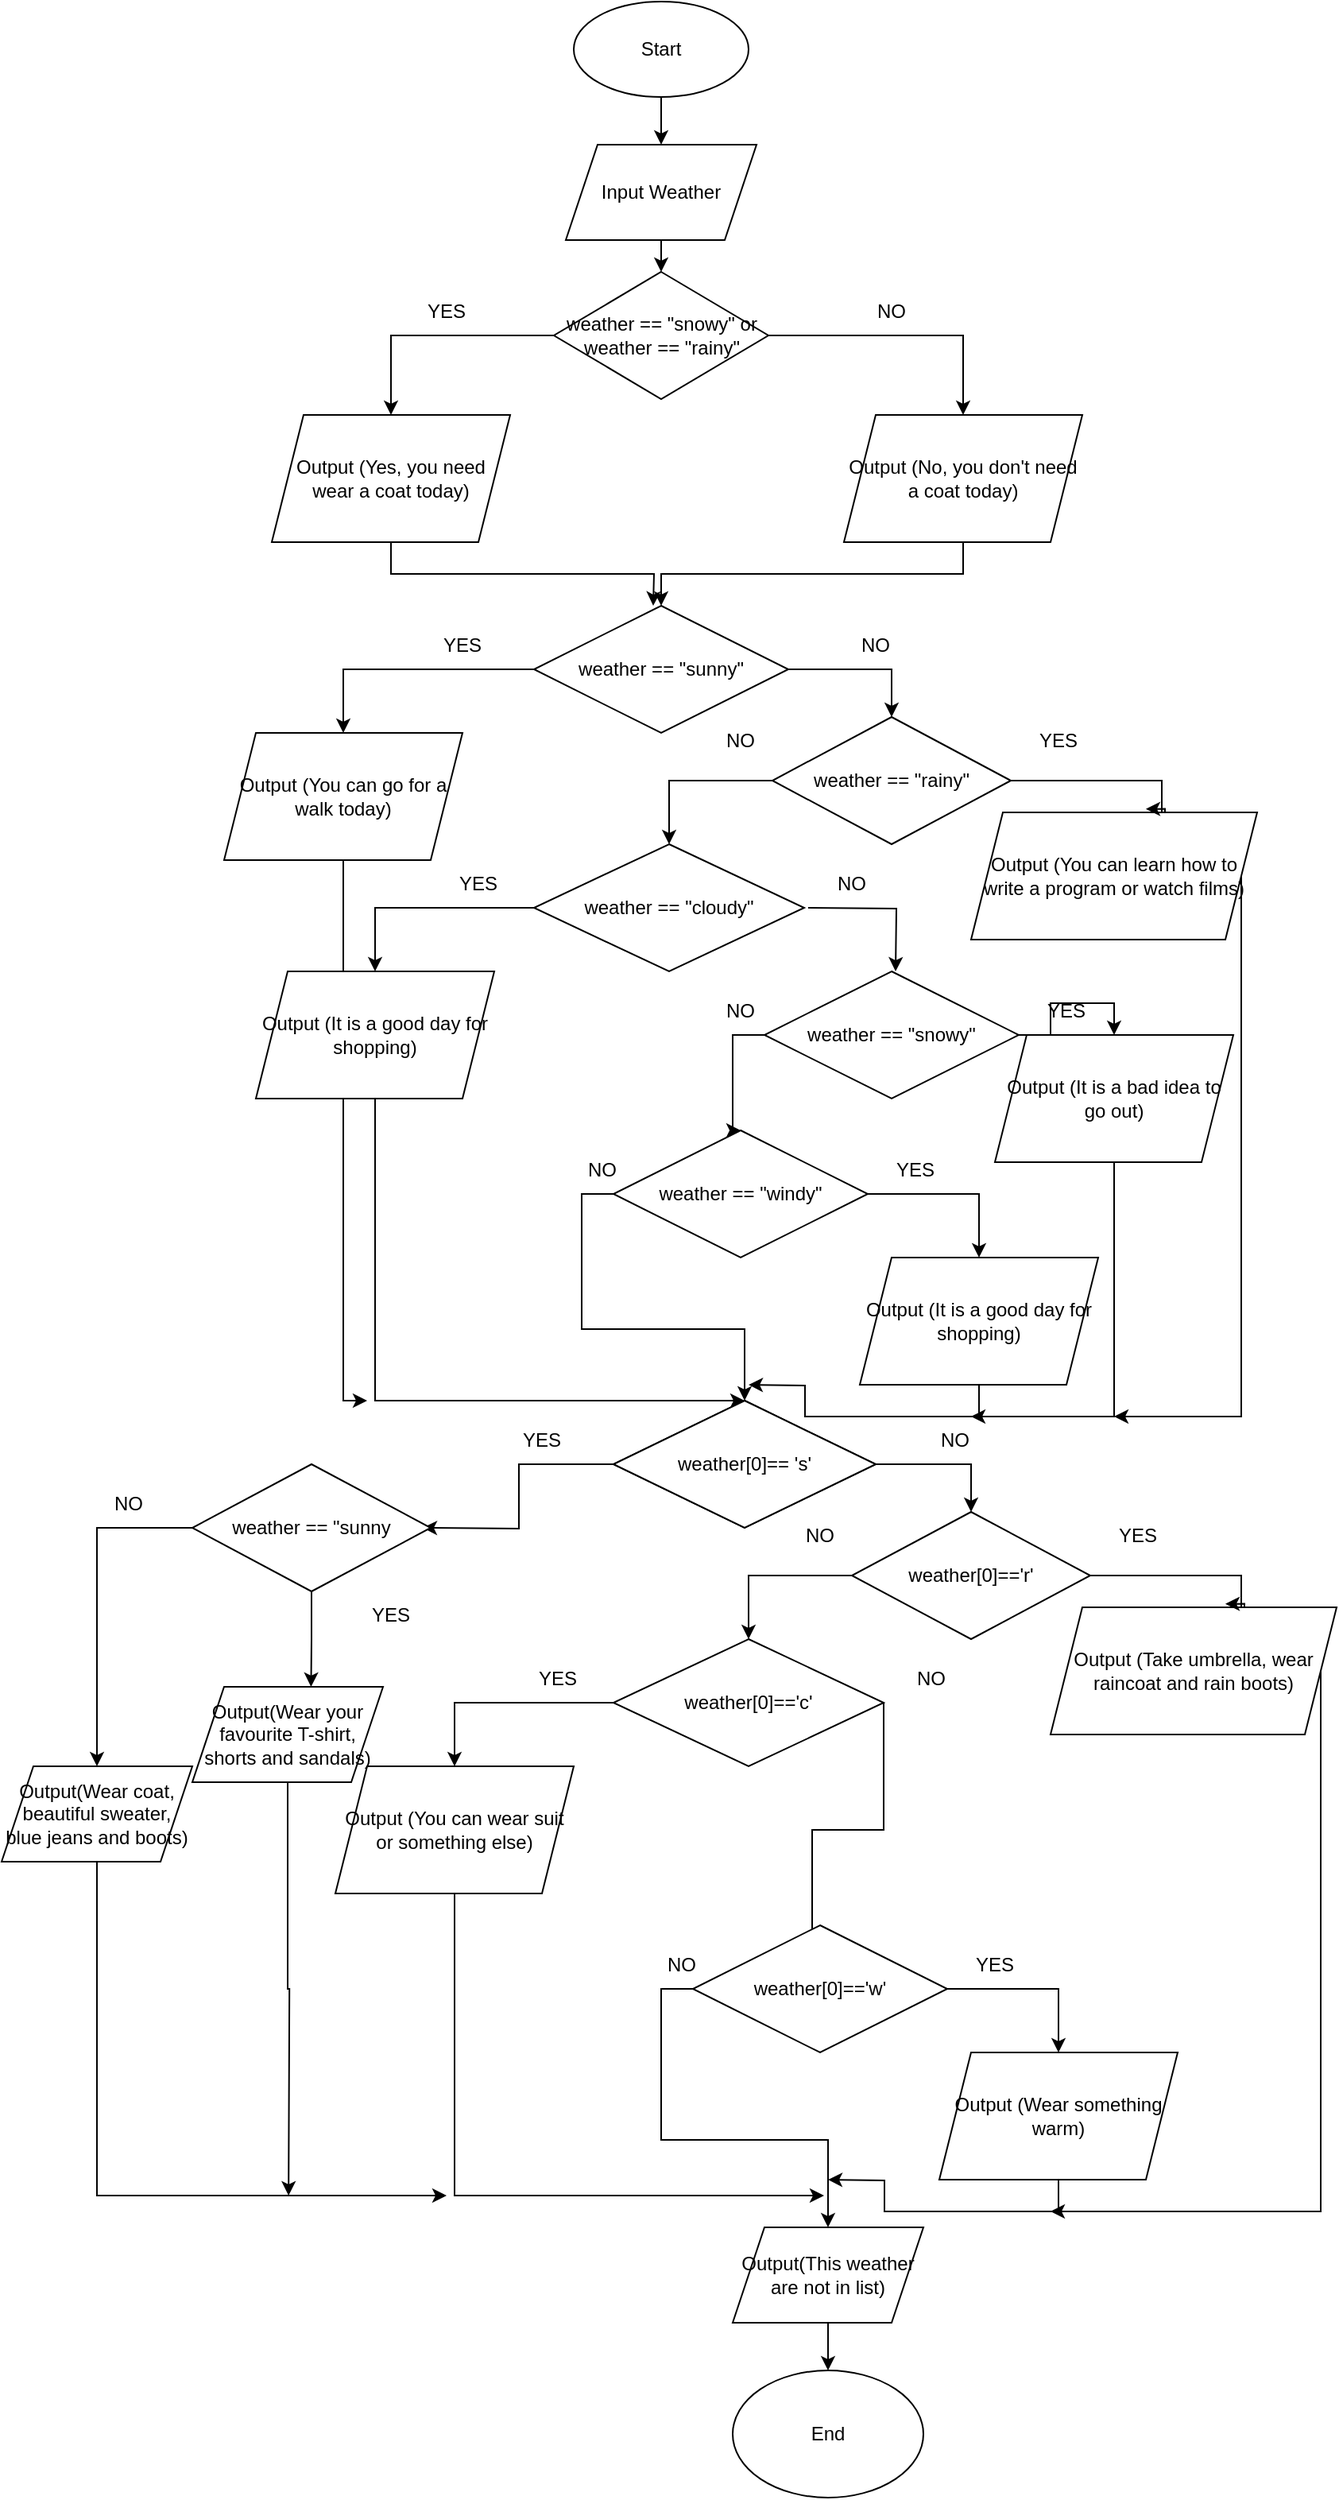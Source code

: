 <mxfile version="22.1.0" type="device">
  <diagram id="C5RBs43oDa-KdzZeNtuy" name="Page-1">
    <mxGraphModel dx="2685" dy="1063" grid="1" gridSize="10" guides="1" tooltips="1" connect="1" arrows="1" fold="1" page="1" pageScale="1" pageWidth="827" pageHeight="1169" math="0" shadow="0">
      <root>
        <mxCell id="WIyWlLk6GJQsqaUBKTNV-0" />
        <mxCell id="WIyWlLk6GJQsqaUBKTNV-1" parent="WIyWlLk6GJQsqaUBKTNV-0" />
        <mxCell id="jYzVw2IKuwG-C76uN9EL-2" value="" style="edgeStyle=orthogonalEdgeStyle;rounded=0;orthogonalLoop=1;jettySize=auto;html=1;exitX=0.5;exitY=1;exitDx=0;exitDy=0;entryX=0.5;entryY=0;entryDx=0;entryDy=0;" parent="WIyWlLk6GJQsqaUBKTNV-1" source="jYzVw2IKuwG-C76uN9EL-0" target="jYzVw2IKuwG-C76uN9EL-1" edge="1">
          <mxGeometry relative="1" as="geometry" />
        </mxCell>
        <mxCell id="jYzVw2IKuwG-C76uN9EL-0" value="Start" style="ellipse;whiteSpace=wrap;html=1;" parent="WIyWlLk6GJQsqaUBKTNV-1" vertex="1">
          <mxGeometry x="320" y="180" width="110" height="60" as="geometry" />
        </mxCell>
        <mxCell id="jYzVw2IKuwG-C76uN9EL-4" style="edgeStyle=orthogonalEdgeStyle;rounded=0;orthogonalLoop=1;jettySize=auto;html=1;exitX=0.5;exitY=1;exitDx=0;exitDy=0;entryX=0.5;entryY=0;entryDx=0;entryDy=0;" parent="WIyWlLk6GJQsqaUBKTNV-1" source="jYzVw2IKuwG-C76uN9EL-1" target="jYzVw2IKuwG-C76uN9EL-3" edge="1">
          <mxGeometry relative="1" as="geometry" />
        </mxCell>
        <mxCell id="jYzVw2IKuwG-C76uN9EL-1" value="Input Weather" style="shape=parallelogram;perimeter=parallelogramPerimeter;whiteSpace=wrap;html=1;fixedSize=1;" parent="WIyWlLk6GJQsqaUBKTNV-1" vertex="1">
          <mxGeometry x="315" y="270" width="120" height="60" as="geometry" />
        </mxCell>
        <mxCell id="jYzVw2IKuwG-C76uN9EL-6" style="edgeStyle=orthogonalEdgeStyle;rounded=0;orthogonalLoop=1;jettySize=auto;html=1;exitX=0;exitY=0.5;exitDx=0;exitDy=0;entryX=0.5;entryY=0;entryDx=0;entryDy=0;" parent="WIyWlLk6GJQsqaUBKTNV-1" source="jYzVw2IKuwG-C76uN9EL-3" target="jYzVw2IKuwG-C76uN9EL-5" edge="1">
          <mxGeometry relative="1" as="geometry" />
        </mxCell>
        <mxCell id="jYzVw2IKuwG-C76uN9EL-3" value="weather == &quot;snowy&quot; or weather == &quot;rainy&quot;" style="rhombus;whiteSpace=wrap;html=1;" parent="WIyWlLk6GJQsqaUBKTNV-1" vertex="1">
          <mxGeometry x="307.5" y="350" width="135" height="80" as="geometry" />
        </mxCell>
        <mxCell id="jYzVw2IKuwG-C76uN9EL-12" style="edgeStyle=orthogonalEdgeStyle;rounded=0;orthogonalLoop=1;jettySize=auto;html=1;exitX=0.5;exitY=1;exitDx=0;exitDy=0;" parent="WIyWlLk6GJQsqaUBKTNV-1" source="jYzVw2IKuwG-C76uN9EL-5" edge="1">
          <mxGeometry relative="1" as="geometry">
            <mxPoint x="370" y="560" as="targetPoint" />
          </mxGeometry>
        </mxCell>
        <mxCell id="jYzVw2IKuwG-C76uN9EL-5" value="Output (Yes, you need wear a coat today)" style="shape=parallelogram;perimeter=parallelogramPerimeter;whiteSpace=wrap;html=1;fixedSize=1;" parent="WIyWlLk6GJQsqaUBKTNV-1" vertex="1">
          <mxGeometry x="130" y="440" width="150" height="80" as="geometry" />
        </mxCell>
        <mxCell id="jYzVw2IKuwG-C76uN9EL-11" style="edgeStyle=orthogonalEdgeStyle;rounded=0;orthogonalLoop=1;jettySize=auto;html=1;exitX=0.5;exitY=1;exitDx=0;exitDy=0;" parent="WIyWlLk6GJQsqaUBKTNV-1" source="jYzVw2IKuwG-C76uN9EL-8" target="jYzVw2IKuwG-C76uN9EL-10" edge="1">
          <mxGeometry relative="1" as="geometry" />
        </mxCell>
        <mxCell id="jYzVw2IKuwG-C76uN9EL-8" value="Output (No, you don&#39;t need a coat today)" style="shape=parallelogram;perimeter=parallelogramPerimeter;whiteSpace=wrap;html=1;fixedSize=1;" parent="WIyWlLk6GJQsqaUBKTNV-1" vertex="1">
          <mxGeometry x="490" y="440" width="150" height="80" as="geometry" />
        </mxCell>
        <mxCell id="jYzVw2IKuwG-C76uN9EL-9" style="edgeStyle=orthogonalEdgeStyle;rounded=0;orthogonalLoop=1;jettySize=auto;html=1;exitX=1;exitY=0.5;exitDx=0;exitDy=0;entryX=0.5;entryY=0;entryDx=0;entryDy=0;" parent="WIyWlLk6GJQsqaUBKTNV-1" source="jYzVw2IKuwG-C76uN9EL-3" target="jYzVw2IKuwG-C76uN9EL-8" edge="1">
          <mxGeometry relative="1" as="geometry" />
        </mxCell>
        <mxCell id="jYzVw2IKuwG-C76uN9EL-18" style="edgeStyle=orthogonalEdgeStyle;rounded=0;orthogonalLoop=1;jettySize=auto;html=1;exitX=0;exitY=0.5;exitDx=0;exitDy=0;entryX=0.5;entryY=0;entryDx=0;entryDy=0;" parent="WIyWlLk6GJQsqaUBKTNV-1" source="jYzVw2IKuwG-C76uN9EL-10" target="jYzVw2IKuwG-C76uN9EL-17" edge="1">
          <mxGeometry relative="1" as="geometry" />
        </mxCell>
        <mxCell id="jYzVw2IKuwG-C76uN9EL-20" style="edgeStyle=orthogonalEdgeStyle;rounded=0;orthogonalLoop=1;jettySize=auto;html=1;exitX=1;exitY=0.5;exitDx=0;exitDy=0;entryX=0.5;entryY=0;entryDx=0;entryDy=0;" parent="WIyWlLk6GJQsqaUBKTNV-1" source="jYzVw2IKuwG-C76uN9EL-10" target="jYzVw2IKuwG-C76uN9EL-19" edge="1">
          <mxGeometry relative="1" as="geometry" />
        </mxCell>
        <mxCell id="jYzVw2IKuwG-C76uN9EL-10" value="weather == &quot;sunny&quot;" style="rhombus;whiteSpace=wrap;html=1;" parent="WIyWlLk6GJQsqaUBKTNV-1" vertex="1">
          <mxGeometry x="295" y="560" width="160" height="80" as="geometry" />
        </mxCell>
        <mxCell id="jYzVw2IKuwG-C76uN9EL-13" value="YES" style="text;html=1;strokeColor=none;fillColor=none;align=center;verticalAlign=middle;whiteSpace=wrap;rounded=0;" parent="WIyWlLk6GJQsqaUBKTNV-1" vertex="1">
          <mxGeometry x="210" y="360" width="60" height="30" as="geometry" />
        </mxCell>
        <mxCell id="jYzVw2IKuwG-C76uN9EL-14" value="NO" style="text;html=1;strokeColor=none;fillColor=none;align=center;verticalAlign=middle;whiteSpace=wrap;rounded=0;" parent="WIyWlLk6GJQsqaUBKTNV-1" vertex="1">
          <mxGeometry x="480" y="570" width="60" height="30" as="geometry" />
        </mxCell>
        <mxCell id="jYzVw2IKuwG-C76uN9EL-15" value="YES" style="text;html=1;strokeColor=none;fillColor=none;align=center;verticalAlign=middle;whiteSpace=wrap;rounded=0;" parent="WIyWlLk6GJQsqaUBKTNV-1" vertex="1">
          <mxGeometry x="220" y="570" width="60" height="30" as="geometry" />
        </mxCell>
        <mxCell id="jYzVw2IKuwG-C76uN9EL-16" value="NO" style="text;html=1;strokeColor=none;fillColor=none;align=center;verticalAlign=middle;whiteSpace=wrap;rounded=0;" parent="WIyWlLk6GJQsqaUBKTNV-1" vertex="1">
          <mxGeometry x="490" y="360" width="60" height="30" as="geometry" />
        </mxCell>
        <mxCell id="jYzVw2IKuwG-C76uN9EL-53" style="edgeStyle=orthogonalEdgeStyle;rounded=0;orthogonalLoop=1;jettySize=auto;html=1;exitX=0.5;exitY=1;exitDx=0;exitDy=0;" parent="WIyWlLk6GJQsqaUBKTNV-1" source="jYzVw2IKuwG-C76uN9EL-17" edge="1">
          <mxGeometry relative="1" as="geometry">
            <mxPoint x="190" y="1060" as="targetPoint" />
            <Array as="points">
              <mxPoint x="175" y="1060" />
            </Array>
          </mxGeometry>
        </mxCell>
        <mxCell id="jYzVw2IKuwG-C76uN9EL-17" value="Output (You can go for a walk today)" style="shape=parallelogram;perimeter=parallelogramPerimeter;whiteSpace=wrap;html=1;fixedSize=1;" parent="WIyWlLk6GJQsqaUBKTNV-1" vertex="1">
          <mxGeometry x="100" y="640" width="150" height="80" as="geometry" />
        </mxCell>
        <mxCell id="jYzVw2IKuwG-C76uN9EL-28" style="edgeStyle=orthogonalEdgeStyle;rounded=0;orthogonalLoop=1;jettySize=auto;html=1;exitX=0;exitY=0.5;exitDx=0;exitDy=0;entryX=0.5;entryY=0;entryDx=0;entryDy=0;" parent="WIyWlLk6GJQsqaUBKTNV-1" source="jYzVw2IKuwG-C76uN9EL-19" target="jYzVw2IKuwG-C76uN9EL-27" edge="1">
          <mxGeometry relative="1" as="geometry" />
        </mxCell>
        <mxCell id="jYzVw2IKuwG-C76uN9EL-19" value="weather == &quot;rainy&quot;" style="rhombus;whiteSpace=wrap;html=1;" parent="WIyWlLk6GJQsqaUBKTNV-1" vertex="1">
          <mxGeometry x="445" y="630" width="150" height="80" as="geometry" />
        </mxCell>
        <mxCell id="jYzVw2IKuwG-C76uN9EL-21" value="YES" style="text;html=1;strokeColor=none;fillColor=none;align=center;verticalAlign=middle;whiteSpace=wrap;rounded=0;" parent="WIyWlLk6GJQsqaUBKTNV-1" vertex="1">
          <mxGeometry x="595" y="630" width="60" height="30" as="geometry" />
        </mxCell>
        <mxCell id="jYzVw2IKuwG-C76uN9EL-22" value="NO" style="text;html=1;strokeColor=none;fillColor=none;align=center;verticalAlign=middle;whiteSpace=wrap;rounded=0;" parent="WIyWlLk6GJQsqaUBKTNV-1" vertex="1">
          <mxGeometry x="395" y="630" width="60" height="30" as="geometry" />
        </mxCell>
        <mxCell id="jYzVw2IKuwG-C76uN9EL-51" style="edgeStyle=orthogonalEdgeStyle;rounded=0;orthogonalLoop=1;jettySize=auto;html=1;exitX=1;exitY=0.5;exitDx=0;exitDy=0;" parent="WIyWlLk6GJQsqaUBKTNV-1" source="jYzVw2IKuwG-C76uN9EL-23" edge="1">
          <mxGeometry relative="1" as="geometry">
            <mxPoint x="660" y="1070" as="targetPoint" />
            <Array as="points">
              <mxPoint x="740" y="1070" />
            </Array>
          </mxGeometry>
        </mxCell>
        <mxCell id="jYzVw2IKuwG-C76uN9EL-23" value="Output (You can learn how to write a program or watch films)" style="shape=parallelogram;perimeter=parallelogramPerimeter;whiteSpace=wrap;html=1;fixedSize=1;" parent="WIyWlLk6GJQsqaUBKTNV-1" vertex="1">
          <mxGeometry x="570" y="690" width="180" height="80" as="geometry" />
        </mxCell>
        <mxCell id="jYzVw2IKuwG-C76uN9EL-25" style="edgeStyle=orthogonalEdgeStyle;rounded=0;orthogonalLoop=1;jettySize=auto;html=1;exitX=1;exitY=0.5;exitDx=0;exitDy=0;entryX=0.611;entryY=-0.027;entryDx=0;entryDy=0;entryPerimeter=0;" parent="WIyWlLk6GJQsqaUBKTNV-1" source="jYzVw2IKuwG-C76uN9EL-19" target="jYzVw2IKuwG-C76uN9EL-23" edge="1">
          <mxGeometry relative="1" as="geometry">
            <Array as="points">
              <mxPoint x="690" y="670" />
              <mxPoint x="690" y="690" />
              <mxPoint x="692" y="690" />
            </Array>
          </mxGeometry>
        </mxCell>
        <mxCell id="jYzVw2IKuwG-C76uN9EL-32" style="edgeStyle=orthogonalEdgeStyle;rounded=0;orthogonalLoop=1;jettySize=auto;html=1;exitX=0;exitY=0.5;exitDx=0;exitDy=0;entryX=0.5;entryY=0;entryDx=0;entryDy=0;" parent="WIyWlLk6GJQsqaUBKTNV-1" source="jYzVw2IKuwG-C76uN9EL-27" target="jYzVw2IKuwG-C76uN9EL-31" edge="1">
          <mxGeometry relative="1" as="geometry" />
        </mxCell>
        <mxCell id="jYzVw2IKuwG-C76uN9EL-27" value="weather == &quot;cloudy&quot;" style="rhombus;whiteSpace=wrap;html=1;" parent="WIyWlLk6GJQsqaUBKTNV-1" vertex="1">
          <mxGeometry x="295" y="710" width="170" height="80" as="geometry" />
        </mxCell>
        <mxCell id="jYzVw2IKuwG-C76uN9EL-34" style="edgeStyle=orthogonalEdgeStyle;rounded=0;orthogonalLoop=1;jettySize=auto;html=1;exitX=0;exitY=1;exitDx=0;exitDy=0;entryX=0.5;entryY=0;entryDx=0;entryDy=0;" parent="WIyWlLk6GJQsqaUBKTNV-1" edge="1">
          <mxGeometry relative="1" as="geometry">
            <mxPoint x="467.5" y="750" as="sourcePoint" />
            <mxPoint x="522.5" y="790" as="targetPoint" />
          </mxGeometry>
        </mxCell>
        <mxCell id="jYzVw2IKuwG-C76uN9EL-29" value="NO" style="text;html=1;strokeColor=none;fillColor=none;align=center;verticalAlign=middle;whiteSpace=wrap;rounded=0;" parent="WIyWlLk6GJQsqaUBKTNV-1" vertex="1">
          <mxGeometry x="465" y="720" width="60" height="30" as="geometry" />
        </mxCell>
        <mxCell id="jYzVw2IKuwG-C76uN9EL-30" value="YES" style="text;html=1;strokeColor=none;fillColor=none;align=center;verticalAlign=middle;whiteSpace=wrap;rounded=0;" parent="WIyWlLk6GJQsqaUBKTNV-1" vertex="1">
          <mxGeometry x="230" y="720" width="60" height="30" as="geometry" />
        </mxCell>
        <mxCell id="jYzVw2IKuwG-C76uN9EL-52" style="edgeStyle=orthogonalEdgeStyle;rounded=0;orthogonalLoop=1;jettySize=auto;html=1;exitX=0.5;exitY=1;exitDx=0;exitDy=0;entryX=0.5;entryY=0;entryDx=0;entryDy=0;" parent="WIyWlLk6GJQsqaUBKTNV-1" source="jYzVw2IKuwG-C76uN9EL-31" target="jYzVw2IKuwG-C76uN9EL-47" edge="1">
          <mxGeometry relative="1" as="geometry">
            <Array as="points">
              <mxPoint x="195" y="1060" />
            </Array>
          </mxGeometry>
        </mxCell>
        <mxCell id="jYzVw2IKuwG-C76uN9EL-31" value="Output (It is a good day for shopping&lt;span style=&quot;background-color: initial;&quot;&gt;)&lt;/span&gt;" style="shape=parallelogram;perimeter=parallelogramPerimeter;whiteSpace=wrap;html=1;fixedSize=1;" parent="WIyWlLk6GJQsqaUBKTNV-1" vertex="1">
          <mxGeometry x="120" y="790" width="150" height="80" as="geometry" />
        </mxCell>
        <mxCell id="jYzVw2IKuwG-C76uN9EL-36" style="edgeStyle=orthogonalEdgeStyle;rounded=0;orthogonalLoop=1;jettySize=auto;html=1;exitX=1;exitY=0.5;exitDx=0;exitDy=0;entryX=0.5;entryY=0;entryDx=0;entryDy=0;" parent="WIyWlLk6GJQsqaUBKTNV-1" source="jYzVw2IKuwG-C76uN9EL-33" target="jYzVw2IKuwG-C76uN9EL-35" edge="1">
          <mxGeometry relative="1" as="geometry" />
        </mxCell>
        <mxCell id="jYzVw2IKuwG-C76uN9EL-41" style="edgeStyle=orthogonalEdgeStyle;rounded=0;orthogonalLoop=1;jettySize=auto;html=1;exitX=0;exitY=0.5;exitDx=0;exitDy=0;entryX=0.5;entryY=0;entryDx=0;entryDy=0;" parent="WIyWlLk6GJQsqaUBKTNV-1" source="jYzVw2IKuwG-C76uN9EL-33" target="jYzVw2IKuwG-C76uN9EL-40" edge="1">
          <mxGeometry relative="1" as="geometry" />
        </mxCell>
        <mxCell id="jYzVw2IKuwG-C76uN9EL-33" value="weather == &quot;snowy&quot;" style="rhombus;whiteSpace=wrap;html=1;" parent="WIyWlLk6GJQsqaUBKTNV-1" vertex="1">
          <mxGeometry x="440" y="790" width="160" height="80" as="geometry" />
        </mxCell>
        <mxCell id="jYzVw2IKuwG-C76uN9EL-50" style="edgeStyle=orthogonalEdgeStyle;rounded=0;orthogonalLoop=1;jettySize=auto;html=1;exitX=0.5;exitY=1;exitDx=0;exitDy=0;" parent="WIyWlLk6GJQsqaUBKTNV-1" source="jYzVw2IKuwG-C76uN9EL-35" edge="1">
          <mxGeometry relative="1" as="geometry">
            <mxPoint x="570" y="1070" as="targetPoint" />
            <Array as="points">
              <mxPoint x="660" y="1070" />
            </Array>
          </mxGeometry>
        </mxCell>
        <mxCell id="jYzVw2IKuwG-C76uN9EL-35" value="Output (It is a bad idea to go out&lt;span style=&quot;background-color: initial;&quot;&gt;)&lt;/span&gt;" style="shape=parallelogram;perimeter=parallelogramPerimeter;whiteSpace=wrap;html=1;fixedSize=1;" parent="WIyWlLk6GJQsqaUBKTNV-1" vertex="1">
          <mxGeometry x="585" y="830" width="150" height="80" as="geometry" />
        </mxCell>
        <mxCell id="jYzVw2IKuwG-C76uN9EL-38" value="YES" style="text;html=1;strokeColor=none;fillColor=none;align=center;verticalAlign=middle;whiteSpace=wrap;rounded=0;" parent="WIyWlLk6GJQsqaUBKTNV-1" vertex="1">
          <mxGeometry x="600" y="800" width="60" height="30" as="geometry" />
        </mxCell>
        <mxCell id="jYzVw2IKuwG-C76uN9EL-39" value="NO" style="text;html=1;strokeColor=none;fillColor=none;align=center;verticalAlign=middle;whiteSpace=wrap;rounded=0;" parent="WIyWlLk6GJQsqaUBKTNV-1" vertex="1">
          <mxGeometry x="395" y="800" width="60" height="30" as="geometry" />
        </mxCell>
        <mxCell id="jYzVw2IKuwG-C76uN9EL-45" style="edgeStyle=orthogonalEdgeStyle;rounded=0;orthogonalLoop=1;jettySize=auto;html=1;exitX=1;exitY=0.5;exitDx=0;exitDy=0;" parent="WIyWlLk6GJQsqaUBKTNV-1" source="jYzVw2IKuwG-C76uN9EL-40" target="jYzVw2IKuwG-C76uN9EL-42" edge="1">
          <mxGeometry relative="1" as="geometry" />
        </mxCell>
        <mxCell id="jYzVw2IKuwG-C76uN9EL-48" style="edgeStyle=orthogonalEdgeStyle;rounded=0;orthogonalLoop=1;jettySize=auto;html=1;exitX=0;exitY=0.5;exitDx=0;exitDy=0;" parent="WIyWlLk6GJQsqaUBKTNV-1" source="jYzVw2IKuwG-C76uN9EL-40" target="jYzVw2IKuwG-C76uN9EL-47" edge="1">
          <mxGeometry relative="1" as="geometry" />
        </mxCell>
        <mxCell id="jYzVw2IKuwG-C76uN9EL-40" value="weather == &quot;windy&quot;" style="rhombus;whiteSpace=wrap;html=1;" parent="WIyWlLk6GJQsqaUBKTNV-1" vertex="1">
          <mxGeometry x="345" y="890" width="160" height="80" as="geometry" />
        </mxCell>
        <mxCell id="jYzVw2IKuwG-C76uN9EL-49" style="edgeStyle=orthogonalEdgeStyle;rounded=0;orthogonalLoop=1;jettySize=auto;html=1;exitX=0.5;exitY=1;exitDx=0;exitDy=0;" parent="WIyWlLk6GJQsqaUBKTNV-1" source="jYzVw2IKuwG-C76uN9EL-42" edge="1">
          <mxGeometry relative="1" as="geometry">
            <mxPoint x="430" y="1050" as="targetPoint" />
          </mxGeometry>
        </mxCell>
        <mxCell id="jYzVw2IKuwG-C76uN9EL-42" value="Output (It is a good day for shopping&lt;span style=&quot;background-color: initial;&quot;&gt;)&lt;/span&gt;" style="shape=parallelogram;perimeter=parallelogramPerimeter;whiteSpace=wrap;html=1;fixedSize=1;" parent="WIyWlLk6GJQsqaUBKTNV-1" vertex="1">
          <mxGeometry x="500" y="970" width="150" height="80" as="geometry" />
        </mxCell>
        <mxCell id="jYzVw2IKuwG-C76uN9EL-43" value="YES" style="text;html=1;strokeColor=none;fillColor=none;align=center;verticalAlign=middle;whiteSpace=wrap;rounded=0;" parent="WIyWlLk6GJQsqaUBKTNV-1" vertex="1">
          <mxGeometry x="505" y="900" width="60" height="30" as="geometry" />
        </mxCell>
        <mxCell id="jYzVw2IKuwG-C76uN9EL-46" value="NO" style="text;html=1;strokeColor=none;fillColor=none;align=center;verticalAlign=middle;whiteSpace=wrap;rounded=0;" parent="WIyWlLk6GJQsqaUBKTNV-1" vertex="1">
          <mxGeometry x="307.5" y="900" width="60" height="30" as="geometry" />
        </mxCell>
        <mxCell id="jYzVw2IKuwG-C76uN9EL-47" value="" style="rhombus;whiteSpace=wrap;html=1;" parent="WIyWlLk6GJQsqaUBKTNV-1" vertex="1">
          <mxGeometry x="345" y="1060" width="165" height="80" as="geometry" />
        </mxCell>
        <mxCell id="jYzVw2IKuwG-C76uN9EL-54" style="edgeStyle=orthogonalEdgeStyle;rounded=0;orthogonalLoop=1;jettySize=auto;html=1;exitX=0;exitY=0.5;exitDx=0;exitDy=0;entryX=0.5;entryY=0;entryDx=0;entryDy=0;" parent="WIyWlLk6GJQsqaUBKTNV-1" source="jYzVw2IKuwG-C76uN9EL-56" edge="1">
          <mxGeometry relative="1" as="geometry">
            <mxPoint x="225" y="1140" as="targetPoint" />
          </mxGeometry>
        </mxCell>
        <mxCell id="jYzVw2IKuwG-C76uN9EL-55" style="edgeStyle=orthogonalEdgeStyle;rounded=0;orthogonalLoop=1;jettySize=auto;html=1;exitX=1;exitY=0.5;exitDx=0;exitDy=0;entryX=0.5;entryY=0;entryDx=0;entryDy=0;" parent="WIyWlLk6GJQsqaUBKTNV-1" source="jYzVw2IKuwG-C76uN9EL-56" target="jYzVw2IKuwG-C76uN9EL-62" edge="1">
          <mxGeometry relative="1" as="geometry" />
        </mxCell>
        <mxCell id="jYzVw2IKuwG-C76uN9EL-56" value="weather[0]== &#39;s&#39;" style="rhombus;whiteSpace=wrap;html=1;" parent="WIyWlLk6GJQsqaUBKTNV-1" vertex="1">
          <mxGeometry x="345" y="1060" width="165" height="80" as="geometry" />
        </mxCell>
        <mxCell id="jYzVw2IKuwG-C76uN9EL-57" value="NO" style="text;html=1;strokeColor=none;fillColor=none;align=center;verticalAlign=middle;whiteSpace=wrap;rounded=0;" parent="WIyWlLk6GJQsqaUBKTNV-1" vertex="1">
          <mxGeometry x="530" y="1070" width="60" height="30" as="geometry" />
        </mxCell>
        <mxCell id="jYzVw2IKuwG-C76uN9EL-58" value="YES" style="text;html=1;strokeColor=none;fillColor=none;align=center;verticalAlign=middle;whiteSpace=wrap;rounded=0;" parent="WIyWlLk6GJQsqaUBKTNV-1" vertex="1">
          <mxGeometry x="270" y="1070" width="60" height="30" as="geometry" />
        </mxCell>
        <mxCell id="jYzVw2IKuwG-C76uN9EL-61" style="edgeStyle=orthogonalEdgeStyle;rounded=0;orthogonalLoop=1;jettySize=auto;html=1;exitX=0;exitY=0.5;exitDx=0;exitDy=0;entryX=0.5;entryY=0;entryDx=0;entryDy=0;" parent="WIyWlLk6GJQsqaUBKTNV-1" source="jYzVw2IKuwG-C76uN9EL-62" target="jYzVw2IKuwG-C76uN9EL-69" edge="1">
          <mxGeometry relative="1" as="geometry" />
        </mxCell>
        <mxCell id="jYzVw2IKuwG-C76uN9EL-62" value="weather[0]==&#39;r&#39;" style="rhombus;whiteSpace=wrap;html=1;" parent="WIyWlLk6GJQsqaUBKTNV-1" vertex="1">
          <mxGeometry x="495" y="1130" width="150" height="80" as="geometry" />
        </mxCell>
        <mxCell id="jYzVw2IKuwG-C76uN9EL-63" value="YES" style="text;html=1;strokeColor=none;fillColor=none;align=center;verticalAlign=middle;whiteSpace=wrap;rounded=0;" parent="WIyWlLk6GJQsqaUBKTNV-1" vertex="1">
          <mxGeometry x="645" y="1130" width="60" height="30" as="geometry" />
        </mxCell>
        <mxCell id="jYzVw2IKuwG-C76uN9EL-64" value="NO" style="text;html=1;strokeColor=none;fillColor=none;align=center;verticalAlign=middle;whiteSpace=wrap;rounded=0;" parent="WIyWlLk6GJQsqaUBKTNV-1" vertex="1">
          <mxGeometry x="445" y="1130" width="60" height="30" as="geometry" />
        </mxCell>
        <mxCell id="jYzVw2IKuwG-C76uN9EL-65" style="edgeStyle=orthogonalEdgeStyle;rounded=0;orthogonalLoop=1;jettySize=auto;html=1;exitX=1;exitY=0.5;exitDx=0;exitDy=0;" parent="WIyWlLk6GJQsqaUBKTNV-1" source="jYzVw2IKuwG-C76uN9EL-66" edge="1">
          <mxGeometry relative="1" as="geometry">
            <mxPoint x="620" y="1570" as="targetPoint" />
            <Array as="points">
              <mxPoint x="790" y="1570" />
            </Array>
          </mxGeometry>
        </mxCell>
        <mxCell id="jYzVw2IKuwG-C76uN9EL-66" value="Output (Take umbrella, wear raincoat and rain boots)" style="shape=parallelogram;perimeter=parallelogramPerimeter;whiteSpace=wrap;html=1;fixedSize=1;" parent="WIyWlLk6GJQsqaUBKTNV-1" vertex="1">
          <mxGeometry x="620" y="1190" width="180" height="80" as="geometry" />
        </mxCell>
        <mxCell id="jYzVw2IKuwG-C76uN9EL-67" style="edgeStyle=orthogonalEdgeStyle;rounded=0;orthogonalLoop=1;jettySize=auto;html=1;exitX=1;exitY=0.5;exitDx=0;exitDy=0;entryX=0.611;entryY=-0.027;entryDx=0;entryDy=0;entryPerimeter=0;" parent="WIyWlLk6GJQsqaUBKTNV-1" source="jYzVw2IKuwG-C76uN9EL-62" target="jYzVw2IKuwG-C76uN9EL-66" edge="1">
          <mxGeometry relative="1" as="geometry">
            <Array as="points">
              <mxPoint x="740" y="1170" />
              <mxPoint x="740" y="1190" />
              <mxPoint x="742" y="1190" />
            </Array>
          </mxGeometry>
        </mxCell>
        <mxCell id="jYzVw2IKuwG-C76uN9EL-68" style="edgeStyle=orthogonalEdgeStyle;rounded=0;orthogonalLoop=1;jettySize=auto;html=1;exitX=0;exitY=0.5;exitDx=0;exitDy=0;entryX=0.5;entryY=0;entryDx=0;entryDy=0;" parent="WIyWlLk6GJQsqaUBKTNV-1" source="jYzVw2IKuwG-C76uN9EL-69" target="jYzVw2IKuwG-C76uN9EL-74" edge="1">
          <mxGeometry relative="1" as="geometry" />
        </mxCell>
        <mxCell id="jYzVw2IKuwG-C76uN9EL-69" value="weather[0]==&#39;c&#39;" style="rhombus;whiteSpace=wrap;html=1;" parent="WIyWlLk6GJQsqaUBKTNV-1" vertex="1">
          <mxGeometry x="345" y="1210" width="170" height="80" as="geometry" />
        </mxCell>
        <mxCell id="jYzVw2IKuwG-C76uN9EL-70" style="edgeStyle=orthogonalEdgeStyle;rounded=0;orthogonalLoop=1;jettySize=auto;html=1;exitX=0;exitY=1;exitDx=0;exitDy=0;entryX=0.5;entryY=0;entryDx=0;entryDy=0;" parent="WIyWlLk6GJQsqaUBKTNV-1" source="jYzVw2IKuwG-C76uN9EL-71" edge="1">
          <mxGeometry relative="1" as="geometry">
            <mxPoint x="529.5" y="1270" as="sourcePoint" />
            <mxPoint x="487.0" y="1410" as="targetPoint" />
            <Array as="points">
              <mxPoint x="515" y="1330" />
              <mxPoint x="470" y="1330" />
              <mxPoint x="470" y="1410" />
            </Array>
          </mxGeometry>
        </mxCell>
        <mxCell id="jYzVw2IKuwG-C76uN9EL-71" value="NO" style="text;html=1;strokeColor=none;fillColor=none;align=center;verticalAlign=middle;whiteSpace=wrap;rounded=0;" parent="WIyWlLk6GJQsqaUBKTNV-1" vertex="1">
          <mxGeometry x="515" y="1220" width="60" height="30" as="geometry" />
        </mxCell>
        <mxCell id="jYzVw2IKuwG-C76uN9EL-72" value="YES" style="text;html=1;strokeColor=none;fillColor=none;align=center;verticalAlign=middle;whiteSpace=wrap;rounded=0;" parent="WIyWlLk6GJQsqaUBKTNV-1" vertex="1">
          <mxGeometry x="280" y="1220" width="60" height="30" as="geometry" />
        </mxCell>
        <mxCell id="jYzVw2IKuwG-C76uN9EL-73" style="edgeStyle=orthogonalEdgeStyle;rounded=0;orthogonalLoop=1;jettySize=auto;html=1;exitX=0.5;exitY=1;exitDx=0;exitDy=0;entryX=0.5;entryY=0;entryDx=0;entryDy=0;" parent="WIyWlLk6GJQsqaUBKTNV-1" source="jYzVw2IKuwG-C76uN9EL-74" edge="1">
          <mxGeometry relative="1" as="geometry">
            <Array as="points">
              <mxPoint x="245" y="1560" />
            </Array>
            <mxPoint x="477.5" y="1560" as="targetPoint" />
          </mxGeometry>
        </mxCell>
        <mxCell id="jYzVw2IKuwG-C76uN9EL-74" value="Output (You can wear suit or something else&lt;span style=&quot;background-color: initial;&quot;&gt;)&lt;/span&gt;" style="shape=parallelogram;perimeter=parallelogramPerimeter;whiteSpace=wrap;html=1;fixedSize=1;" parent="WIyWlLk6GJQsqaUBKTNV-1" vertex="1">
          <mxGeometry x="170" y="1290" width="150" height="80" as="geometry" />
        </mxCell>
        <mxCell id="jYzVw2IKuwG-C76uN9EL-82" style="edgeStyle=orthogonalEdgeStyle;rounded=0;orthogonalLoop=1;jettySize=auto;html=1;exitX=1;exitY=0.5;exitDx=0;exitDy=0;" parent="WIyWlLk6GJQsqaUBKTNV-1" source="jYzVw2IKuwG-C76uN9EL-84" target="jYzVw2IKuwG-C76uN9EL-86" edge="1">
          <mxGeometry relative="1" as="geometry" />
        </mxCell>
        <mxCell id="jYzVw2IKuwG-C76uN9EL-83" style="edgeStyle=orthogonalEdgeStyle;rounded=0;orthogonalLoop=1;jettySize=auto;html=1;exitX=0;exitY=0.5;exitDx=0;exitDy=0;entryX=0.5;entryY=0;entryDx=0;entryDy=0;" parent="WIyWlLk6GJQsqaUBKTNV-1" source="jYzVw2IKuwG-C76uN9EL-84" target="jYzVw2IKuwG-C76uN9EL-92" edge="1">
          <mxGeometry relative="1" as="geometry">
            <mxPoint x="477.429" y="1560.035" as="targetPoint" />
          </mxGeometry>
        </mxCell>
        <mxCell id="jYzVw2IKuwG-C76uN9EL-84" value="weather[0]==&#39;w&#39;" style="rhombus;whiteSpace=wrap;html=1;" parent="WIyWlLk6GJQsqaUBKTNV-1" vertex="1">
          <mxGeometry x="395" y="1390" width="160" height="80" as="geometry" />
        </mxCell>
        <mxCell id="jYzVw2IKuwG-C76uN9EL-85" style="edgeStyle=orthogonalEdgeStyle;rounded=0;orthogonalLoop=1;jettySize=auto;html=1;exitX=0.5;exitY=1;exitDx=0;exitDy=0;" parent="WIyWlLk6GJQsqaUBKTNV-1" source="jYzVw2IKuwG-C76uN9EL-86" edge="1">
          <mxGeometry relative="1" as="geometry">
            <mxPoint x="480" y="1550" as="targetPoint" />
          </mxGeometry>
        </mxCell>
        <mxCell id="jYzVw2IKuwG-C76uN9EL-86" value="Output (Wear something warm&lt;span style=&quot;background-color: initial;&quot;&gt;)&lt;/span&gt;" style="shape=parallelogram;perimeter=parallelogramPerimeter;whiteSpace=wrap;html=1;fixedSize=1;" parent="WIyWlLk6GJQsqaUBKTNV-1" vertex="1">
          <mxGeometry x="550" y="1470" width="150" height="80" as="geometry" />
        </mxCell>
        <mxCell id="jYzVw2IKuwG-C76uN9EL-87" value="YES" style="text;html=1;strokeColor=none;fillColor=none;align=center;verticalAlign=middle;whiteSpace=wrap;rounded=0;" parent="WIyWlLk6GJQsqaUBKTNV-1" vertex="1">
          <mxGeometry x="555" y="1400" width="60" height="30" as="geometry" />
        </mxCell>
        <mxCell id="jYzVw2IKuwG-C76uN9EL-88" value="NO" style="text;html=1;strokeColor=none;fillColor=none;align=center;verticalAlign=middle;whiteSpace=wrap;rounded=0;" parent="WIyWlLk6GJQsqaUBKTNV-1" vertex="1">
          <mxGeometry x="357.5" y="1400" width="60" height="30" as="geometry" />
        </mxCell>
        <mxCell id="jYzVw2IKuwG-C76uN9EL-95" style="edgeStyle=orthogonalEdgeStyle;rounded=0;orthogonalLoop=1;jettySize=auto;html=1;exitX=0.5;exitY=1;exitDx=0;exitDy=0;" parent="WIyWlLk6GJQsqaUBKTNV-1" source="jYzVw2IKuwG-C76uN9EL-90" edge="1">
          <mxGeometry relative="1" as="geometry">
            <mxPoint x="154.714" y="1240" as="targetPoint" />
          </mxGeometry>
        </mxCell>
        <mxCell id="jYzVw2IKuwG-C76uN9EL-100" style="edgeStyle=orthogonalEdgeStyle;rounded=0;orthogonalLoop=1;jettySize=auto;html=1;exitX=0;exitY=0.5;exitDx=0;exitDy=0;entryX=0.5;entryY=0;entryDx=0;entryDy=0;" parent="WIyWlLk6GJQsqaUBKTNV-1" source="jYzVw2IKuwG-C76uN9EL-90" target="jYzVw2IKuwG-C76uN9EL-99" edge="1">
          <mxGeometry relative="1" as="geometry" />
        </mxCell>
        <mxCell id="jYzVw2IKuwG-C76uN9EL-90" value="weather == &quot;sunny" style="rhombus;whiteSpace=wrap;html=1;" parent="WIyWlLk6GJQsqaUBKTNV-1" vertex="1">
          <mxGeometry x="80" y="1100" width="150" height="80" as="geometry" />
        </mxCell>
        <mxCell id="jYzVw2IKuwG-C76uN9EL-93" style="edgeStyle=orthogonalEdgeStyle;rounded=0;orthogonalLoop=1;jettySize=auto;html=1;exitX=0.5;exitY=1;exitDx=0;exitDy=0;" parent="WIyWlLk6GJQsqaUBKTNV-1" source="jYzVw2IKuwG-C76uN9EL-92" target="jYzVw2IKuwG-C76uN9EL-94" edge="1">
          <mxGeometry relative="1" as="geometry">
            <mxPoint x="480.429" y="1680" as="targetPoint" />
          </mxGeometry>
        </mxCell>
        <mxCell id="jYzVw2IKuwG-C76uN9EL-92" value="Output(This weather are not in list)" style="shape=parallelogram;perimeter=parallelogramPerimeter;whiteSpace=wrap;html=1;fixedSize=1;" parent="WIyWlLk6GJQsqaUBKTNV-1" vertex="1">
          <mxGeometry x="420" y="1580" width="120" height="60" as="geometry" />
        </mxCell>
        <mxCell id="jYzVw2IKuwG-C76uN9EL-94" value="End" style="ellipse;whiteSpace=wrap;html=1;" parent="WIyWlLk6GJQsqaUBKTNV-1" vertex="1">
          <mxGeometry x="419.999" y="1670" width="120" height="80" as="geometry" />
        </mxCell>
        <mxCell id="jYzVw2IKuwG-C76uN9EL-96" value="YES" style="text;html=1;strokeColor=none;fillColor=none;align=center;verticalAlign=middle;whiteSpace=wrap;rounded=0;" parent="WIyWlLk6GJQsqaUBKTNV-1" vertex="1">
          <mxGeometry x="175" y="1180" width="60" height="30" as="geometry" />
        </mxCell>
        <mxCell id="jYzVw2IKuwG-C76uN9EL-97" value="NO" style="text;html=1;strokeColor=none;fillColor=none;align=center;verticalAlign=middle;whiteSpace=wrap;rounded=0;" parent="WIyWlLk6GJQsqaUBKTNV-1" vertex="1">
          <mxGeometry x="10" y="1110" width="60" height="30" as="geometry" />
        </mxCell>
        <mxCell id="jYzVw2IKuwG-C76uN9EL-102" style="edgeStyle=orthogonalEdgeStyle;rounded=0;orthogonalLoop=1;jettySize=auto;html=1;exitX=0.5;exitY=1;exitDx=0;exitDy=0;" parent="WIyWlLk6GJQsqaUBKTNV-1" source="jYzVw2IKuwG-C76uN9EL-98" edge="1">
          <mxGeometry relative="1" as="geometry">
            <mxPoint x="140.571" y="1560" as="targetPoint" />
          </mxGeometry>
        </mxCell>
        <mxCell id="jYzVw2IKuwG-C76uN9EL-98" value="Output(Wear your favourite T-shirt, shorts and sandals)" style="shape=parallelogram;perimeter=parallelogramPerimeter;whiteSpace=wrap;html=1;fixedSize=1;" parent="WIyWlLk6GJQsqaUBKTNV-1" vertex="1">
          <mxGeometry x="80" y="1240" width="120" height="60" as="geometry" />
        </mxCell>
        <mxCell id="jYzVw2IKuwG-C76uN9EL-101" style="edgeStyle=orthogonalEdgeStyle;rounded=0;orthogonalLoop=1;jettySize=auto;html=1;exitX=0.5;exitY=1;exitDx=0;exitDy=0;" parent="WIyWlLk6GJQsqaUBKTNV-1" source="jYzVw2IKuwG-C76uN9EL-99" edge="1">
          <mxGeometry relative="1" as="geometry">
            <mxPoint x="240" y="1560" as="targetPoint" />
            <Array as="points">
              <mxPoint x="20" y="1560" />
            </Array>
          </mxGeometry>
        </mxCell>
        <mxCell id="jYzVw2IKuwG-C76uN9EL-99" value="Output(Wear coat, beautiful sweater, blue jeans and boots&lt;span style=&quot;background-color: initial;&quot;&gt;)&lt;/span&gt;" style="shape=parallelogram;perimeter=parallelogramPerimeter;whiteSpace=wrap;html=1;fixedSize=1;" parent="WIyWlLk6GJQsqaUBKTNV-1" vertex="1">
          <mxGeometry x="-40" y="1290" width="120" height="60" as="geometry" />
        </mxCell>
      </root>
    </mxGraphModel>
  </diagram>
</mxfile>
